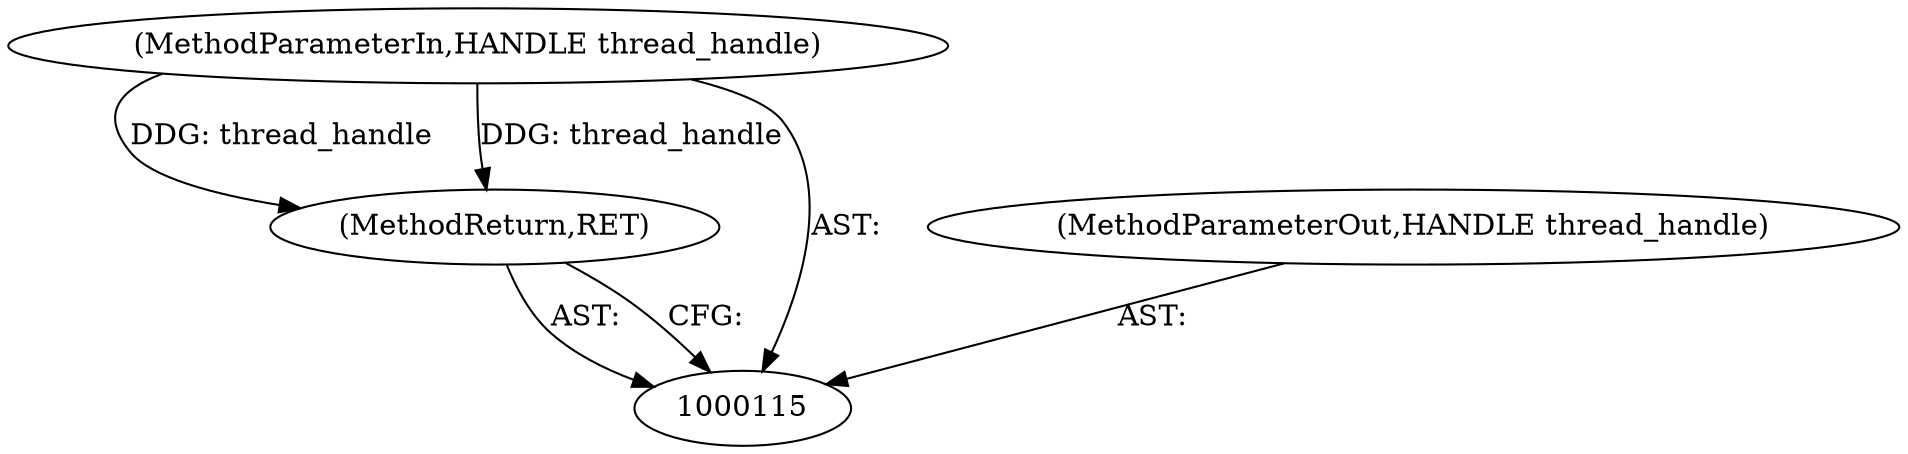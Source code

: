 digraph "0_Chrome_0fb75f1e468fe9054be3b3d3d5b9bf9a66e4199d_2" {
"1000118" [label="(MethodReturn,RET)"];
"1000116" [label="(MethodParameterIn,HANDLE thread_handle)"];
"1000316" [label="(MethodParameterOut,HANDLE thread_handle)"];
"1000118" -> "1000115"  [label="AST: "];
"1000118" -> "1000115"  [label="CFG: "];
"1000116" -> "1000118"  [label="DDG: thread_handle"];
"1000116" -> "1000115"  [label="AST: "];
"1000116" -> "1000118"  [label="DDG: thread_handle"];
"1000316" -> "1000115"  [label="AST: "];
}
